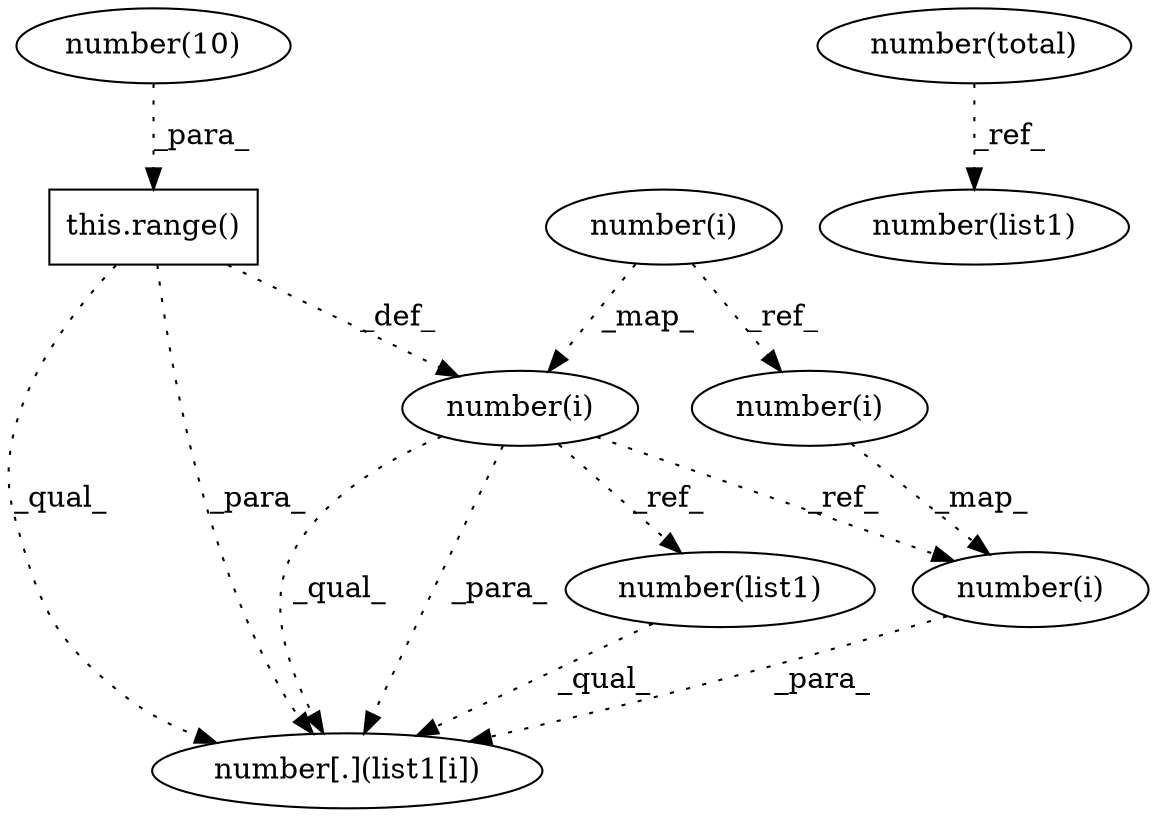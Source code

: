 digraph G {
1 [label="number(10)" shape=ellipse]
2 [label="number(i)" shape=ellipse]
3 [label="number[.](list1[i])" shape=ellipse]
4 [label="number(list1)" shape=ellipse]
5 [label="number(i)" shape=ellipse]
6 [label="number(list1)" shape=ellipse]
7 [label="number(total)" shape=ellipse]
8 [label="number(i)" shape=ellipse]
9 [label="this.range()" shape=box]
10 [label="number(i)" shape=ellipse]
6 -> 3 [label="_qual_" style=dotted];
8 -> 3 [label="_para_" style=dotted];
5 -> 3 [label="_qual_" style=dotted];
9 -> 3 [label="_qual_" style=dotted];
5 -> 3 [label="_para_" style=dotted];
9 -> 3 [label="_para_" style=dotted];
7 -> 4 [label="_ref_" style=dotted];
9 -> 5 [label="_def_" style=dotted];
2 -> 5 [label="_map_" style=dotted];
5 -> 6 [label="_ref_" style=dotted];
5 -> 8 [label="_ref_" style=dotted];
10 -> 8 [label="_map_" style=dotted];
1 -> 9 [label="_para_" style=dotted];
2 -> 10 [label="_ref_" style=dotted];
}